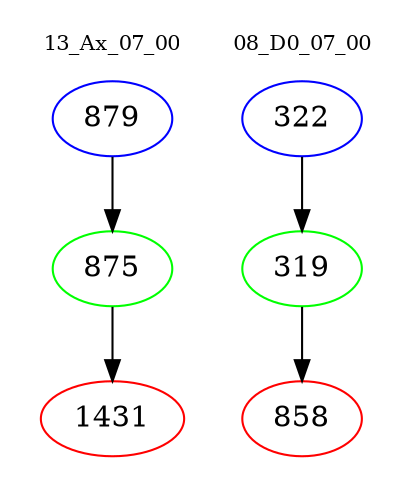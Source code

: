 digraph{
subgraph cluster_0 {
color = white
label = "13_Ax_07_00";
fontsize=10;
T0_879 [label="879", color="blue"]
T0_879 -> T0_875 [color="black"]
T0_875 [label="875", color="green"]
T0_875 -> T0_1431 [color="black"]
T0_1431 [label="1431", color="red"]
}
subgraph cluster_1 {
color = white
label = "08_D0_07_00";
fontsize=10;
T1_322 [label="322", color="blue"]
T1_322 -> T1_319 [color="black"]
T1_319 [label="319", color="green"]
T1_319 -> T1_858 [color="black"]
T1_858 [label="858", color="red"]
}
}
